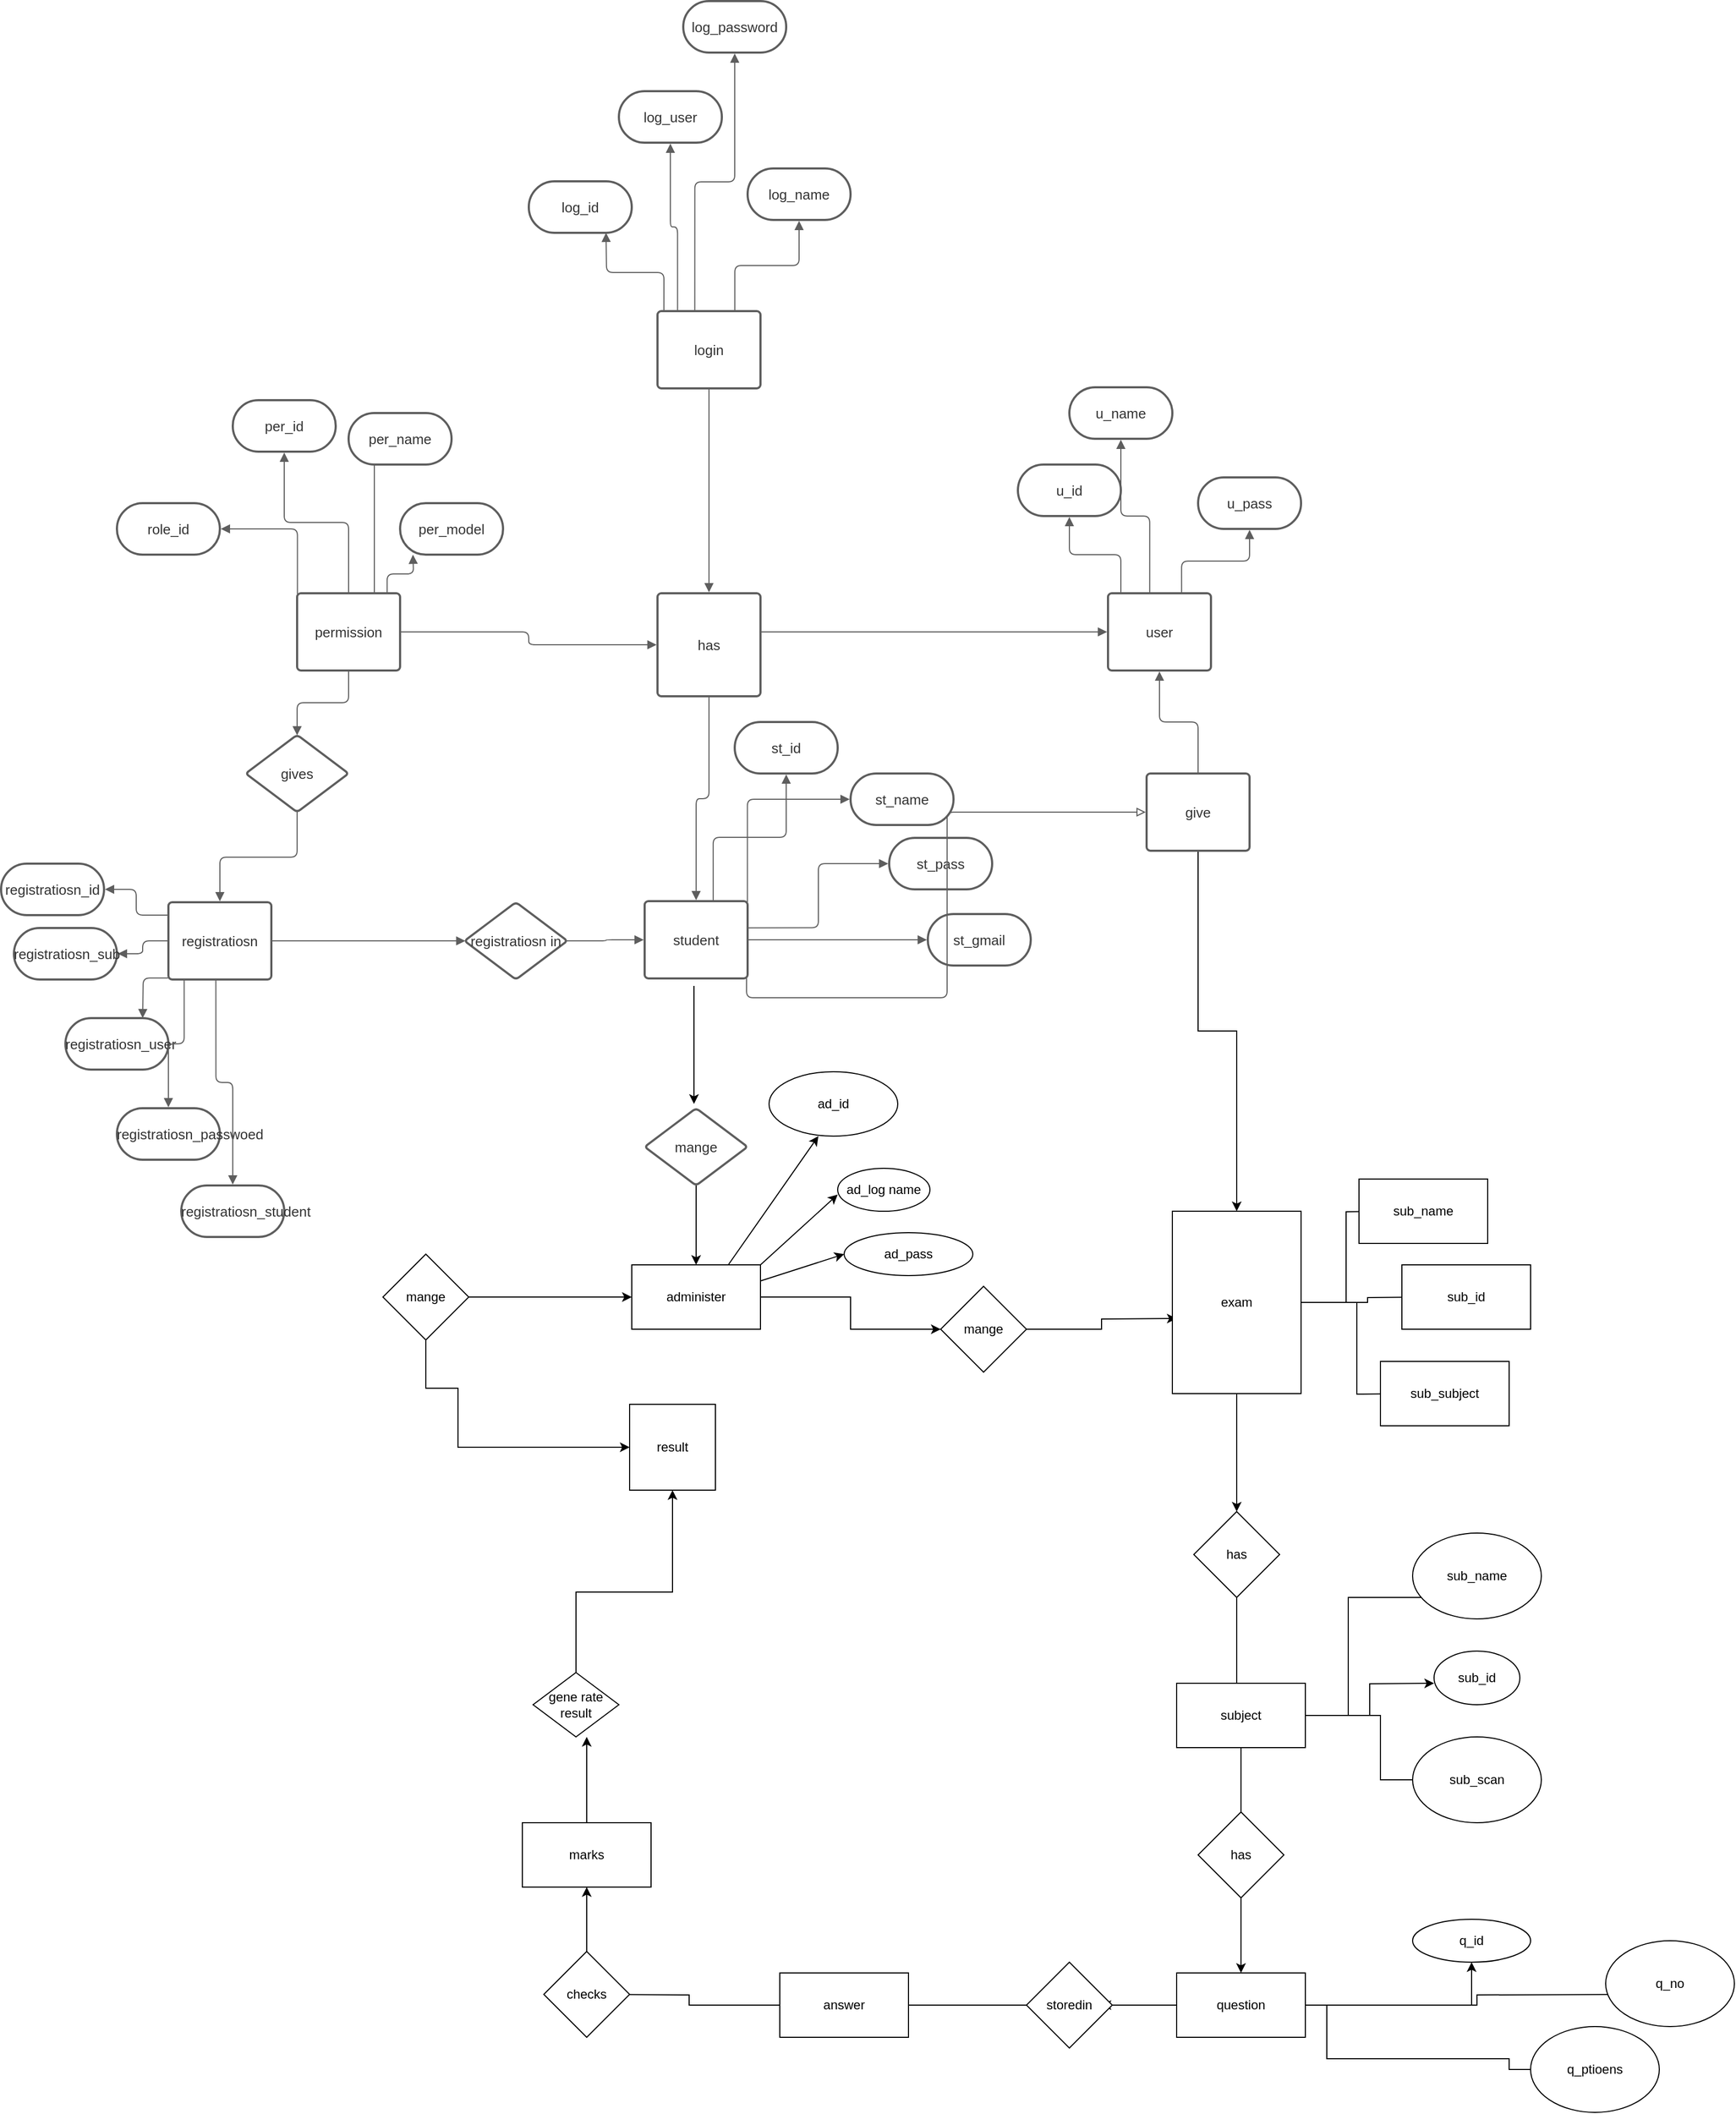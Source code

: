 <mxfile version="13.10.6" type="github">
  <diagram id="J2d_FtWqm7WS0Ls9UWb-" name="Page-1">
    <mxGraphModel dx="2211" dy="773" grid="1" gridSize="10" guides="1" tooltips="1" connect="1" arrows="1" fold="1" page="1" pageScale="1" pageWidth="827" pageHeight="1169" math="0" shadow="0">
      <root>
        <mxCell id="0" />
        <mxCell id="1" parent="0" />
        <UserObject label="login" lucidchartObjectId="fbQT-d2.EWYb" id="KFkNTgGvSqk1yzewDqll-1">
          <mxCell style="html=1;overflow=block;whiteSpace=wrap;;whiteSpace=wrap;fontSize=13;fontColor=#333333;spacing=7;strokeColor=#5e5e5e;strokeOpacity=100;rounded=1;absoluteArcSize=1;arcSize=7;strokeWidth=2;" vertex="1" parent="1">
            <mxGeometry x="456" y="361" width="96" height="72" as="geometry" />
          </mxCell>
        </UserObject>
        <UserObject label="" lucidchartObjectId="whQTREHTOJAO" id="KFkNTgGvSqk1yzewDqll-2">
          <mxCell style="html=1;jettySize=18;whiteSpace=wrap;fontSize=11;strokeColor=#5E5E5E;rounded=1;arcSize=12;edgeStyle=orthogonalEdgeStyle;startArrow=none;;endArrow=block;endFill=1;;exitX=0.062;exitY=-0.012;exitPerimeter=0;" edge="1" parent="1" source="KFkNTgGvSqk1yzewDqll-1">
            <mxGeometry width="100" height="100" relative="1" as="geometry">
              <Array as="points" />
              <mxPoint x="408" y="288" as="targetPoint" />
            </mxGeometry>
          </mxCell>
        </UserObject>
        <UserObject label="log_id" lucidchartObjectId="JhQTmrIpe3hy" id="KFkNTgGvSqk1yzewDqll-3">
          <mxCell style="html=1;overflow=block;whiteSpace=wrap;rounded=1;arcSize=50;whiteSpace=wrap;fontSize=13;fontColor=#333333;spacing=3;strokeColor=#5e5e5e;strokeOpacity=100;strokeWidth=2;" vertex="1" parent="1">
            <mxGeometry x="336" y="240" width="96" height="48" as="geometry" />
          </mxCell>
        </UserObject>
        <UserObject label="" lucidchartObjectId="WhQTjps7sSPE" id="KFkNTgGvSqk1yzewDqll-4">
          <mxCell style="html=1;jettySize=18;whiteSpace=wrap;fontSize=11;strokeColor=#5E5E5E;rounded=1;arcSize=12;edgeStyle=orthogonalEdgeStyle;startArrow=none;;endArrow=block;endFill=1;;exitX=0.195;exitY=-0.012;exitPerimeter=0;entryX=0.5;entryY=1.019;entryPerimeter=0;" edge="1" parent="1" source="KFkNTgGvSqk1yzewDqll-1" target="KFkNTgGvSqk1yzewDqll-5">
            <mxGeometry width="100" height="100" relative="1" as="geometry">
              <Array as="points" />
            </mxGeometry>
          </mxCell>
        </UserObject>
        <UserObject label="log_user" lucidchartObjectId="riQTSWWi_3F7" id="KFkNTgGvSqk1yzewDqll-5">
          <mxCell style="html=1;overflow=block;whiteSpace=wrap;rounded=1;arcSize=50;whiteSpace=wrap;fontSize=13;fontColor=#333333;spacing=3;strokeColor=#5e5e5e;strokeOpacity=100;strokeWidth=2;" vertex="1" parent="1">
            <mxGeometry x="420" y="156" width="96" height="48" as="geometry" />
          </mxCell>
        </UserObject>
        <UserObject label="" lucidchartObjectId="MiQTOEj3ErW~" id="KFkNTgGvSqk1yzewDqll-6">
          <mxCell style="html=1;jettySize=18;whiteSpace=wrap;fontSize=11;strokeColor=#5E5E5E;rounded=1;arcSize=12;edgeStyle=orthogonalEdgeStyle;startArrow=none;;endArrow=block;endFill=1;;exitX=0.362;exitY=-0.012;exitPerimeter=0;entryX=0.5;entryY=1.019;entryPerimeter=0;" edge="1" parent="1" source="KFkNTgGvSqk1yzewDqll-1" target="KFkNTgGvSqk1yzewDqll-7">
            <mxGeometry width="100" height="100" relative="1" as="geometry">
              <Array as="points" />
            </mxGeometry>
          </mxCell>
        </UserObject>
        <UserObject label="log_password" lucidchartObjectId="3iQTAvU6.4RQ" id="KFkNTgGvSqk1yzewDqll-7">
          <mxCell style="html=1;overflow=block;whiteSpace=wrap;rounded=1;arcSize=50;whiteSpace=wrap;fontSize=13;fontColor=#333333;spacing=3;strokeColor=#5e5e5e;strokeOpacity=100;strokeWidth=2;" vertex="1" parent="1">
            <mxGeometry x="480" y="72" width="96" height="48" as="geometry" />
          </mxCell>
        </UserObject>
        <UserObject label="" lucidchartObjectId="QjQT9RnwUpkP" id="KFkNTgGvSqk1yzewDqll-8">
          <mxCell style="html=1;jettySize=18;whiteSpace=wrap;fontSize=11;strokeColor=#5E5E5E;rounded=1;arcSize=12;edgeStyle=orthogonalEdgeStyle;startArrow=none;;endArrow=block;endFill=1;;exitX=0.751;exitY=-0.012;exitPerimeter=0;entryX=0.5;entryY=1.019;entryPerimeter=0;" edge="1" parent="1" source="KFkNTgGvSqk1yzewDqll-1" target="KFkNTgGvSqk1yzewDqll-9">
            <mxGeometry width="100" height="100" relative="1" as="geometry">
              <Array as="points" />
            </mxGeometry>
          </mxCell>
        </UserObject>
        <UserObject label="log_name" lucidchartObjectId="hkQTp5f3-zRx" id="KFkNTgGvSqk1yzewDqll-9">
          <mxCell style="html=1;overflow=block;whiteSpace=wrap;rounded=1;arcSize=50;whiteSpace=wrap;fontSize=13;fontColor=#333333;spacing=3;strokeColor=#5e5e5e;strokeOpacity=100;strokeWidth=2;" vertex="1" parent="1">
            <mxGeometry x="540" y="228" width="96" height="48" as="geometry" />
          </mxCell>
        </UserObject>
        <UserObject label="" lucidchartObjectId="NkQTClHjl3v9" id="KFkNTgGvSqk1yzewDqll-10">
          <mxCell style="html=1;jettySize=18;whiteSpace=wrap;fontSize=11;strokeColor=#5E5E5E;rounded=1;arcSize=12;edgeStyle=orthogonalEdgeStyle;startArrow=none;;endArrow=block;endFill=1;;exitX=0.5;exitY=1.013;exitPerimeter=0;entryX=0.5;entryY=-0.009;entryPerimeter=0;" edge="1" parent="1" source="KFkNTgGvSqk1yzewDqll-1" target="KFkNTgGvSqk1yzewDqll-11">
            <mxGeometry width="100" height="100" relative="1" as="geometry">
              <Array as="points" />
            </mxGeometry>
          </mxCell>
        </UserObject>
        <UserObject label="has" lucidchartObjectId="4kQTOvvBNK3Z" id="KFkNTgGvSqk1yzewDqll-11">
          <mxCell style="points=[[0.5,1.009,0]];html=1;overflow=block;whiteSpace=wrap;;whiteSpace=wrap;fontSize=13;fontColor=#333333;spacing=3;strokeColor=#5e5e5e;strokeOpacity=100;rounded=1;absoluteArcSize=1;arcSize=7;strokeWidth=2;" vertex="1" parent="1">
            <mxGeometry x="456" y="624" width="96" height="96" as="geometry" />
          </mxCell>
        </UserObject>
        <UserObject label="" lucidchartObjectId="elQTLXWKqcaM" id="KFkNTgGvSqk1yzewDqll-12">
          <mxCell style="html=1;jettySize=18;whiteSpace=wrap;fontSize=11;strokeColor=#5E5E5E;rounded=1;arcSize=12;edgeStyle=orthogonalEdgeStyle;startArrow=none;;endArrow=block;endFill=1;;exitX=1.009;exitY=0.5;exitPerimeter=0;entryX=-0.009;entryY=0.5;entryPerimeter=0;" edge="1" parent="1" source="KFkNTgGvSqk1yzewDqll-13" target="KFkNTgGvSqk1yzewDqll-11">
            <mxGeometry width="100" height="100" relative="1" as="geometry">
              <Array as="points" />
            </mxGeometry>
          </mxCell>
        </UserObject>
        <UserObject label="permission" lucidchartObjectId="ElQT0MNzrewa" id="KFkNTgGvSqk1yzewDqll-13">
          <mxCell style="html=1;overflow=block;whiteSpace=wrap;;whiteSpace=wrap;fontSize=13;fontColor=#333333;spacing=7;strokeColor=#5e5e5e;strokeOpacity=100;rounded=1;absoluteArcSize=1;arcSize=7;strokeWidth=2;" vertex="1" parent="1">
            <mxGeometry x="120" y="624" width="96" height="72" as="geometry" />
          </mxCell>
        </UserObject>
        <UserObject label="" lucidchartObjectId="ZlQT4Uq~magS" id="KFkNTgGvSqk1yzewDqll-14">
          <mxCell style="html=1;jettySize=18;whiteSpace=wrap;fontSize=11;strokeColor=#5E5E5E;rounded=1;arcSize=12;edgeStyle=orthogonalEdgeStyle;startArrow=none;;endArrow=block;endFill=1;;exitX=0.874;exitY=-0.012;exitPerimeter=0;" edge="1" parent="1" source="KFkNTgGvSqk1yzewDqll-13">
            <mxGeometry width="100" height="100" relative="1" as="geometry">
              <Array as="points" />
              <mxPoint x="228" y="588" as="targetPoint" />
            </mxGeometry>
          </mxCell>
        </UserObject>
        <UserObject label="per_model" lucidchartObjectId=".oQTn.xeEju9" id="KFkNTgGvSqk1yzewDqll-15">
          <mxCell style="html=1;overflow=block;whiteSpace=wrap;rounded=1;arcSize=50;whiteSpace=wrap;fontSize=13;fontColor=#333333;spacing=3;strokeColor=#5e5e5e;strokeOpacity=100;strokeWidth=2;" vertex="1" parent="1">
            <mxGeometry x="216" y="540" width="96" height="48" as="geometry" />
          </mxCell>
        </UserObject>
        <UserObject label="" lucidchartObjectId="wpQTkw.XztXE" id="KFkNTgGvSqk1yzewDqll-16">
          <mxCell style="html=1;jettySize=18;whiteSpace=wrap;fontSize=11;strokeColor=#5E5E5E;rounded=1;arcSize=12;edgeStyle=orthogonalEdgeStyle;startArrow=none;;endArrow=block;endFill=1;;exitX=0.75;exitY=-0.012;exitPerimeter=0;" edge="1" parent="1" source="KFkNTgGvSqk1yzewDqll-13">
            <mxGeometry width="100" height="100" relative="1" as="geometry">
              <Array as="points" />
              <mxPoint x="192" y="492" as="targetPoint" />
            </mxGeometry>
          </mxCell>
        </UserObject>
        <UserObject label="per_name" lucidchartObjectId="MpQTUU0qr0ar" id="KFkNTgGvSqk1yzewDqll-17">
          <mxCell style="html=1;overflow=block;whiteSpace=wrap;rounded=1;arcSize=50;whiteSpace=wrap;fontSize=13;fontColor=#333333;spacing=3;strokeColor=#5e5e5e;strokeOpacity=100;strokeWidth=2;" vertex="1" parent="1">
            <mxGeometry x="168" y="456" width="96" height="48" as="geometry" />
          </mxCell>
        </UserObject>
        <UserObject label="" lucidchartObjectId="6pQTEtgnR_vM" id="KFkNTgGvSqk1yzewDqll-18">
          <mxCell style="html=1;jettySize=18;whiteSpace=wrap;fontSize=11;strokeColor=#5E5E5E;rounded=1;arcSize=12;edgeStyle=orthogonalEdgeStyle;startArrow=none;;endArrow=block;endFill=1;;exitX=0.5;exitY=-0.012;exitPerimeter=0;entryX=0.5;entryY=1.019;entryPerimeter=0;" edge="1" parent="1" source="KFkNTgGvSqk1yzewDqll-13" target="KFkNTgGvSqk1yzewDqll-19">
            <mxGeometry width="100" height="100" relative="1" as="geometry">
              <Array as="points" />
            </mxGeometry>
          </mxCell>
        </UserObject>
        <UserObject label="per_id" lucidchartObjectId="jqQT7rKKxiv0" id="KFkNTgGvSqk1yzewDqll-19">
          <mxCell style="html=1;overflow=block;whiteSpace=wrap;rounded=1;arcSize=50;whiteSpace=wrap;fontSize=13;fontColor=#333333;spacing=3;strokeColor=#5e5e5e;strokeOpacity=100;strokeWidth=2;" vertex="1" parent="1">
            <mxGeometry x="60" y="444" width="96" height="48" as="geometry" />
          </mxCell>
        </UserObject>
        <UserObject label="" lucidchartObjectId="KqQTQWmErRtL" id="KFkNTgGvSqk1yzewDqll-20">
          <mxCell style="html=1;jettySize=18;whiteSpace=wrap;fontSize=11;strokeColor=#5E5E5E;rounded=1;arcSize=12;edgeStyle=orthogonalEdgeStyle;startArrow=none;;endArrow=block;endFill=1;;exitX=0.003;exitY=0.01;exitPerimeter=0;entryX=1.009;entryY=0.5;entryPerimeter=0;" edge="1" parent="1" source="KFkNTgGvSqk1yzewDqll-13" target="KFkNTgGvSqk1yzewDqll-21">
            <mxGeometry width="100" height="100" relative="1" as="geometry">
              <Array as="points" />
            </mxGeometry>
          </mxCell>
        </UserObject>
        <UserObject label="role_id" lucidchartObjectId="WqQTloFHppXn" id="KFkNTgGvSqk1yzewDqll-21">
          <mxCell style="html=1;overflow=block;whiteSpace=wrap;rounded=1;arcSize=50;whiteSpace=wrap;fontSize=13;fontColor=#333333;spacing=3;strokeColor=#5e5e5e;strokeOpacity=100;strokeWidth=2;" vertex="1" parent="1">
            <mxGeometry x="-48" y="540" width="96" height="48" as="geometry" />
          </mxCell>
        </UserObject>
        <UserObject label="" lucidchartObjectId="DrQTOFylyjT3" id="KFkNTgGvSqk1yzewDqll-22">
          <mxCell style="html=1;jettySize=18;whiteSpace=wrap;fontSize=11;strokeColor=#5E5E5E;rounded=1;arcSize=12;edgeStyle=orthogonalEdgeStyle;startArrow=none;;endArrow=block;endFill=1;;exitX=0.5;exitY=1.013;exitPerimeter=0;entryX=0.5;entryY=0.006;entryPerimeter=0;" edge="1" parent="1" source="KFkNTgGvSqk1yzewDqll-13" target="KFkNTgGvSqk1yzewDqll-23">
            <mxGeometry width="100" height="100" relative="1" as="geometry">
              <Array as="points" />
            </mxGeometry>
          </mxCell>
        </UserObject>
        <UserObject label="gives" lucidchartObjectId="YrQTZOwj7Wmj" id="KFkNTgGvSqk1yzewDqll-23">
          <mxCell style="html=1;overflow=block;whiteSpace=wrap;rhombus;whiteSpace=wrap;fontSize=13;fontColor=#333333;spacing=3;strokeColor=#5e5e5e;strokeOpacity=100;rounded=1;absoluteArcSize=1;arcSize=7;strokeWidth=2;" vertex="1" parent="1">
            <mxGeometry x="72" y="756" width="96" height="72" as="geometry" />
          </mxCell>
        </UserObject>
        <UserObject label="" lucidchartObjectId="esQTmJPamqg7" id="KFkNTgGvSqk1yzewDqll-24">
          <mxCell style="html=1;jettySize=18;whiteSpace=wrap;fontSize=11;strokeColor=#5E5E5E;rounded=1;arcSize=12;edgeStyle=orthogonalEdgeStyle;startArrow=none;;endArrow=block;endFill=1;;exitX=0.5;exitY=0.994;exitPerimeter=0;entryX=0.5;entryY=-0.012;entryPerimeter=0;" edge="1" parent="1" source="KFkNTgGvSqk1yzewDqll-23" target="KFkNTgGvSqk1yzewDqll-25">
            <mxGeometry width="100" height="100" relative="1" as="geometry">
              <Array as="points" />
            </mxGeometry>
          </mxCell>
        </UserObject>
        <UserObject label="registratiosn" lucidchartObjectId="osQTvAW53~ol" id="KFkNTgGvSqk1yzewDqll-25">
          <mxCell style="html=1;overflow=block;whiteSpace=wrap;;whiteSpace=wrap;fontSize=13;fontColor=#333333;spacing=7;strokeColor=#5e5e5e;strokeOpacity=100;rounded=1;absoluteArcSize=1;arcSize=7;strokeWidth=2;" vertex="1" parent="1">
            <mxGeometry y="912" width="96" height="72" as="geometry" />
          </mxCell>
        </UserObject>
        <UserObject label="" lucidchartObjectId="NsQTAiu84TYZ" id="KFkNTgGvSqk1yzewDqll-26">
          <mxCell style="html=1;jettySize=18;whiteSpace=wrap;fontSize=11;strokeColor=#5E5E5E;rounded=1;arcSize=12;edgeStyle=orthogonalEdgeStyle;startArrow=none;;endArrow=block;endFill=1;;exitX=1.009;exitY=0.5;exitPerimeter=0;entryX=0.009;entryY=0.5;entryPerimeter=0;" edge="1" parent="1" source="KFkNTgGvSqk1yzewDqll-25" target="KFkNTgGvSqk1yzewDqll-27">
            <mxGeometry width="100" height="100" relative="1" as="geometry">
              <Array as="points" />
            </mxGeometry>
          </mxCell>
        </UserObject>
        <UserObject label="registratiosn  in" lucidchartObjectId="XsQTa_skkBgr" id="KFkNTgGvSqk1yzewDqll-27">
          <mxCell style="html=1;overflow=block;whiteSpace=wrap;rhombus;whiteSpace=wrap;fontSize=13;fontColor=#333333;spacing=3;strokeColor=#5e5e5e;strokeOpacity=100;rounded=1;absoluteArcSize=1;arcSize=7;strokeWidth=2;" vertex="1" parent="1">
            <mxGeometry x="276" y="912" width="96" height="72" as="geometry" />
          </mxCell>
        </UserObject>
        <UserObject label="" lucidchartObjectId="htQT8ji.IDpO" id="KFkNTgGvSqk1yzewDqll-28">
          <mxCell style="html=1;jettySize=18;whiteSpace=wrap;fontSize=11;strokeColor=#5E5E5E;rounded=1;arcSize=12;edgeStyle=orthogonalEdgeStyle;startArrow=none;;endArrow=block;endFill=1;;exitX=-0.009;exitY=0.167;exitPerimeter=0;entryX=1.009;entryY=0.5;entryPerimeter=0;" edge="1" parent="1" source="KFkNTgGvSqk1yzewDqll-25" target="KFkNTgGvSqk1yzewDqll-29">
            <mxGeometry width="100" height="100" relative="1" as="geometry">
              <Array as="points" />
            </mxGeometry>
          </mxCell>
        </UserObject>
        <UserObject label="registratiosn_id" lucidchartObjectId="ztQT9YKVYgCQ" id="KFkNTgGvSqk1yzewDqll-29">
          <mxCell style="html=1;overflow=block;whiteSpace=wrap;rounded=1;arcSize=50;whiteSpace=wrap;fontSize=13;fontColor=#333333;spacing=3;strokeColor=#5e5e5e;strokeOpacity=100;strokeWidth=2;" vertex="1" parent="1">
            <mxGeometry x="-156" y="876" width="96" height="48" as="geometry" />
          </mxCell>
        </UserObject>
        <UserObject label="" lucidchartObjectId="iuQTR~cf7c7D" id="KFkNTgGvSqk1yzewDqll-30">
          <mxCell style="html=1;jettySize=18;whiteSpace=wrap;fontSize=11;strokeColor=#5E5E5E;rounded=1;arcSize=12;edgeStyle=orthogonalEdgeStyle;startArrow=none;;endArrow=block;endFill=1;;exitX=-0.009;exitY=0.5;exitPerimeter=0;entryX=1.009;entryY=0.5;entryPerimeter=0;" edge="1" parent="1" source="KFkNTgGvSqk1yzewDqll-25" target="KFkNTgGvSqk1yzewDqll-31">
            <mxGeometry width="100" height="100" relative="1" as="geometry">
              <Array as="points" />
            </mxGeometry>
          </mxCell>
        </UserObject>
        <UserObject label="registratiosn_sub" lucidchartObjectId="suQTPRqYO4SC" id="KFkNTgGvSqk1yzewDqll-31">
          <mxCell style="html=1;overflow=block;whiteSpace=wrap;rounded=1;arcSize=50;whiteSpace=wrap;fontSize=13;fontColor=#333333;spacing=3;strokeColor=#5e5e5e;strokeOpacity=100;strokeWidth=2;" vertex="1" parent="1">
            <mxGeometry x="-144" y="936" width="96" height="48" as="geometry" />
          </mxCell>
        </UserObject>
        <UserObject label="" lucidchartObjectId="MuQTKN2gORgn" id="KFkNTgGvSqk1yzewDqll-32">
          <mxCell style="html=1;jettySize=18;whiteSpace=wrap;fontSize=11;strokeColor=#5E5E5E;rounded=1;arcSize=12;edgeStyle=orthogonalEdgeStyle;startArrow=none;;endArrow=block;endFill=1;;exitX=-0.003;exitY=0.981;exitPerimeter=0;" edge="1" parent="1" source="KFkNTgGvSqk1yzewDqll-25">
            <mxGeometry width="100" height="100" relative="1" as="geometry">
              <Array as="points" />
              <mxPoint x="-24" y="1020" as="targetPoint" />
            </mxGeometry>
          </mxCell>
        </UserObject>
        <UserObject label="registratiosn_user" lucidchartObjectId="XuQTb.25-TO5" id="KFkNTgGvSqk1yzewDqll-33">
          <mxCell style="html=1;overflow=block;whiteSpace=wrap;rounded=1;arcSize=50;whiteSpace=wrap;fontSize=13;fontColor=#333333;spacing=3;strokeColor=#5e5e5e;strokeOpacity=100;strokeWidth=2;" vertex="1" parent="1">
            <mxGeometry x="-96" y="1020" width="96" height="48" as="geometry" />
          </mxCell>
        </UserObject>
        <UserObject label="" lucidchartObjectId="bvQTOtxtwn~U" id="KFkNTgGvSqk1yzewDqll-34">
          <mxCell style="html=1;jettySize=18;whiteSpace=wrap;fontSize=11;strokeColor=#5E5E5E;rounded=1;arcSize=12;edgeStyle=orthogonalEdgeStyle;startArrow=none;;endArrow=block;endFill=1;;exitX=0.153;exitY=1.013;exitPerimeter=0;entryX=0.5;entryY=-0.019;entryPerimeter=0;" edge="1" parent="1" source="KFkNTgGvSqk1yzewDqll-25" target="KFkNTgGvSqk1yzewDqll-35">
            <mxGeometry width="100" height="100" relative="1" as="geometry">
              <Array as="points" />
            </mxGeometry>
          </mxCell>
        </UserObject>
        <UserObject label="registratiosn_passwoed" lucidchartObjectId="wvQTtQJ_OQ~p" id="KFkNTgGvSqk1yzewDqll-35">
          <mxCell style="html=1;overflow=block;whiteSpace=wrap;rounded=1;arcSize=50;whiteSpace=wrap;fontSize=13;fontColor=#333333;spacing=3;strokeColor=#5e5e5e;strokeOpacity=100;strokeWidth=2;" vertex="1" parent="1">
            <mxGeometry x="-48" y="1104" width="96" height="48" as="geometry" />
          </mxCell>
        </UserObject>
        <UserObject label="" lucidchartObjectId="3vQTU3bR9-W-" id="KFkNTgGvSqk1yzewDqll-36">
          <mxCell style="html=1;jettySize=18;whiteSpace=wrap;fontSize=11;strokeColor=#5E5E5E;rounded=1;arcSize=12;edgeStyle=orthogonalEdgeStyle;startArrow=none;;endArrow=block;endFill=1;;exitX=0.461;exitY=1.013;exitPerimeter=0;entryX=0.5;entryY=-0.019;entryPerimeter=0;" edge="1" parent="1" source="KFkNTgGvSqk1yzewDqll-25" target="KFkNTgGvSqk1yzewDqll-37">
            <mxGeometry width="100" height="100" relative="1" as="geometry">
              <Array as="points" />
            </mxGeometry>
          </mxCell>
        </UserObject>
        <UserObject label="registratiosn_student" lucidchartObjectId="~vQTHd6W1WJ1" id="KFkNTgGvSqk1yzewDqll-37">
          <mxCell style="html=1;overflow=block;whiteSpace=wrap;rounded=1;arcSize=50;whiteSpace=wrap;fontSize=13;fontColor=#333333;spacing=3;strokeColor=#5e5e5e;strokeOpacity=100;strokeWidth=2;" vertex="1" parent="1">
            <mxGeometry x="12" y="1176" width="96" height="48" as="geometry" />
          </mxCell>
        </UserObject>
        <UserObject label="" lucidchartObjectId="UwQTW-.7u7em" id="KFkNTgGvSqk1yzewDqll-38">
          <mxCell style="html=1;jettySize=18;whiteSpace=wrap;fontSize=11;strokeColor=#5E5E5E;rounded=1;arcSize=12;edgeStyle=orthogonalEdgeStyle;startArrow=none;;endArrow=block;endFill=1;;exitX=0.991;exitY=0.5;exitPerimeter=0;entryX=-0.009;entryY=0.5;entryPerimeter=0;" edge="1" parent="1" source="KFkNTgGvSqk1yzewDqll-27" target="KFkNTgGvSqk1yzewDqll-39">
            <mxGeometry width="100" height="100" relative="1" as="geometry">
              <Array as="points" />
            </mxGeometry>
          </mxCell>
        </UserObject>
        <UserObject label="student" lucidchartObjectId="ixQThAWbnhwm" id="KFkNTgGvSqk1yzewDqll-39">
          <mxCell style="html=1;overflow=block;whiteSpace=wrap;;whiteSpace=wrap;fontSize=13;fontColor=#333333;spacing=7;strokeColor=#5e5e5e;strokeOpacity=100;rounded=1;absoluteArcSize=1;arcSize=7;strokeWidth=2;" vertex="1" parent="1">
            <mxGeometry x="444" y="911" width="96" height="72" as="geometry" />
          </mxCell>
        </UserObject>
        <UserObject label="" lucidchartObjectId="uxQTuS.Y41sS" id="KFkNTgGvSqk1yzewDqll-40">
          <mxCell style="html=1;jettySize=18;whiteSpace=wrap;fontSize=11;strokeColor=#5E5E5E;rounded=1;arcSize=12;edgeStyle=orthogonalEdgeStyle;startArrow=none;;endArrow=block;endFill=1;;exitX=0.5;exitY=1.009;exitPerimeter=0;entryX=0.5;entryY=-0.012;entryPerimeter=0;" edge="1" parent="1" source="KFkNTgGvSqk1yzewDqll-11" target="KFkNTgGvSqk1yzewDqll-39">
            <mxGeometry width="100" height="100" relative="1" as="geometry">
              <Array as="points" />
            </mxGeometry>
          </mxCell>
        </UserObject>
        <UserObject label="" lucidchartObjectId="RxQTk66bcNMK" id="KFkNTgGvSqk1yzewDqll-41">
          <mxCell style="html=1;jettySize=18;whiteSpace=wrap;fontSize=11;strokeColor=#5E5E5E;rounded=1;arcSize=12;edgeStyle=orthogonalEdgeStyle;startArrow=none;;endArrow=block;endFill=1;;exitX=0.666;exitY=-0.012;exitPerimeter=0;entryX=0.5;entryY=1.019;entryPerimeter=0;" edge="1" parent="1" source="KFkNTgGvSqk1yzewDqll-39" target="KFkNTgGvSqk1yzewDqll-42">
            <mxGeometry width="100" height="100" relative="1" as="geometry">
              <Array as="points" />
            </mxGeometry>
          </mxCell>
        </UserObject>
        <UserObject label="st_id" lucidchartObjectId="8xQTcyF5DUVg" id="KFkNTgGvSqk1yzewDqll-42">
          <mxCell style="html=1;overflow=block;whiteSpace=wrap;rounded=1;arcSize=50;whiteSpace=wrap;fontSize=13;fontColor=#333333;spacing=3;strokeColor=#5e5e5e;strokeOpacity=100;strokeWidth=2;" vertex="1" parent="1">
            <mxGeometry x="528" y="744" width="96" height="48" as="geometry" />
          </mxCell>
        </UserObject>
        <UserObject label="" lucidchartObjectId="ByQTpff9KvNe" id="KFkNTgGvSqk1yzewDqll-43">
          <mxCell style="html=1;jettySize=18;whiteSpace=wrap;fontSize=11;strokeColor=#5E5E5E;rounded=1;arcSize=12;edgeStyle=orthogonalEdgeStyle;startArrow=none;;endArrow=block;endFill=1;;exitX=0.998;exitY=0.012;exitPerimeter=0;entryX=-0.009;entryY=0.5;entryPerimeter=0;" edge="1" parent="1" source="KFkNTgGvSqk1yzewDqll-39" target="KFkNTgGvSqk1yzewDqll-44">
            <mxGeometry width="100" height="100" relative="1" as="geometry">
              <Array as="points" />
            </mxGeometry>
          </mxCell>
        </UserObject>
        <UserObject label="st_name" lucidchartObjectId="KyQTW9-VmgZX" id="KFkNTgGvSqk1yzewDqll-44">
          <mxCell style="html=1;overflow=block;whiteSpace=wrap;rounded=1;arcSize=50;whiteSpace=wrap;fontSize=13;fontColor=#333333;spacing=3;strokeColor=#5e5e5e;strokeOpacity=100;strokeWidth=2;" vertex="1" parent="1">
            <mxGeometry x="636" y="792" width="96" height="48" as="geometry" />
          </mxCell>
        </UserObject>
        <UserObject label="" lucidchartObjectId="1yQTZiqiSDA." id="KFkNTgGvSqk1yzewDqll-45">
          <mxCell style="html=1;jettySize=18;whiteSpace=wrap;fontSize=11;strokeColor=#5E5E5E;rounded=1;arcSize=12;edgeStyle=orthogonalEdgeStyle;startArrow=none;;endArrow=block;endFill=1;;exitX=1.009;exitY=0.345;exitPerimeter=0;entryX=-0.009;entryY=0.5;entryPerimeter=0;" edge="1" parent="1" source="KFkNTgGvSqk1yzewDqll-39" target="KFkNTgGvSqk1yzewDqll-46">
            <mxGeometry width="100" height="100" relative="1" as="geometry">
              <Array as="points" />
            </mxGeometry>
          </mxCell>
        </UserObject>
        <UserObject label="st_pass" lucidchartObjectId="-yQTgNmx-6IW" id="KFkNTgGvSqk1yzewDqll-46">
          <mxCell style="html=1;overflow=block;whiteSpace=wrap;rounded=1;arcSize=50;whiteSpace=wrap;fontSize=13;fontColor=#333333;spacing=3;strokeColor=#5e5e5e;strokeOpacity=100;strokeWidth=2;" vertex="1" parent="1">
            <mxGeometry x="672" y="852" width="96" height="48" as="geometry" />
          </mxCell>
        </UserObject>
        <UserObject label="" lucidchartObjectId="nzQTzZkRypPM" id="KFkNTgGvSqk1yzewDqll-47">
          <mxCell style="html=1;jettySize=18;whiteSpace=wrap;fontSize=11;strokeColor=#5E5E5E;rounded=1;arcSize=12;edgeStyle=orthogonalEdgeStyle;startArrow=none;;endArrow=block;endFill=1;;exitX=1.009;exitY=0.5;exitPerimeter=0;entryX=-0.009;entryY=0.5;entryPerimeter=0;" edge="1" parent="1" source="KFkNTgGvSqk1yzewDqll-39" target="KFkNTgGvSqk1yzewDqll-48">
            <mxGeometry width="100" height="100" relative="1" as="geometry">
              <Array as="points" />
            </mxGeometry>
          </mxCell>
        </UserObject>
        <UserObject label="st_gmail" lucidchartObjectId="wzQTgkWRxPR6" id="KFkNTgGvSqk1yzewDqll-48">
          <mxCell style="html=1;overflow=block;whiteSpace=wrap;rounded=1;arcSize=50;whiteSpace=wrap;fontSize=13;fontColor=#333333;spacing=3;strokeColor=#5e5e5e;strokeOpacity=100;strokeWidth=2;" vertex="1" parent="1">
            <mxGeometry x="708" y="923" width="96" height="48" as="geometry" />
          </mxCell>
        </UserObject>
        <UserObject label="" lucidchartObjectId="uAQTf6PIBq86" id="KFkNTgGvSqk1yzewDqll-49">
          <mxCell style="html=1;jettySize=18;whiteSpace=wrap;fontSize=11;strokeColor=#5E5E5E;rounded=1;arcSize=12;edgeStyle=orthogonalEdgeStyle;startArrow=none;;endArrow=block;endFill=0;;exitX=0.99;exitY=1;exitPerimeter=0;entryX=-0.009;entryY=0.5;entryPerimeter=0;" edge="1" parent="1" source="KFkNTgGvSqk1yzewDqll-39" target="KFkNTgGvSqk1yzewDqll-51">
            <mxGeometry width="100" height="100" relative="1" as="geometry">
              <Array as="points" />
            </mxGeometry>
          </mxCell>
        </UserObject>
        <mxCell id="KFkNTgGvSqk1yzewDqll-82" style="edgeStyle=orthogonalEdgeStyle;rounded=0;orthogonalLoop=1;jettySize=auto;html=1;" edge="1" parent="1" source="KFkNTgGvSqk1yzewDqll-51" target="KFkNTgGvSqk1yzewDqll-81">
          <mxGeometry relative="1" as="geometry" />
        </mxCell>
        <UserObject label="give" lucidchartObjectId="0AQTvwH0xMl7" id="KFkNTgGvSqk1yzewDqll-51">
          <mxCell style="html=1;overflow=block;whiteSpace=wrap;;whiteSpace=wrap;fontSize=13;fontColor=#333333;spacing=7;strokeColor=#5e5e5e;strokeOpacity=100;rounded=1;absoluteArcSize=1;arcSize=7;strokeWidth=2;" vertex="1" parent="1">
            <mxGeometry x="912" y="792" width="96" height="72" as="geometry" />
          </mxCell>
        </UserObject>
        <UserObject label="user" lucidchartObjectId="HBQT3cw~XiMk" id="KFkNTgGvSqk1yzewDqll-52">
          <mxCell style="html=1;overflow=block;whiteSpace=wrap;;whiteSpace=wrap;fontSize=13;fontColor=#333333;spacing=7;strokeColor=#5e5e5e;strokeOpacity=100;rounded=1;absoluteArcSize=1;arcSize=7;strokeWidth=2;" vertex="1" parent="1">
            <mxGeometry x="876" y="624" width="96" height="72" as="geometry" />
          </mxCell>
        </UserObject>
        <UserObject label="" lucidchartObjectId="YBQT23nNGYhF" id="KFkNTgGvSqk1yzewDqll-53">
          <mxCell style="html=1;jettySize=18;whiteSpace=wrap;fontSize=11;strokeColor=#5E5E5E;rounded=1;arcSize=12;edgeStyle=orthogonalEdgeStyle;startArrow=none;;endArrow=block;endFill=1;;exitX=1.009;exitY=0.375;exitPerimeter=0;entryX=-0.009;entryY=0.5;entryPerimeter=0;" edge="1" parent="1" source="KFkNTgGvSqk1yzewDqll-11" target="KFkNTgGvSqk1yzewDqll-52">
            <mxGeometry width="100" height="100" relative="1" as="geometry">
              <Array as="points" />
            </mxGeometry>
          </mxCell>
        </UserObject>
        <UserObject label="" lucidchartObjectId="9BQThtj7OCGt" id="KFkNTgGvSqk1yzewDqll-54">
          <mxCell style="html=1;jettySize=18;whiteSpace=wrap;fontSize=11;strokeColor=#5E5E5E;rounded=1;arcSize=12;edgeStyle=orthogonalEdgeStyle;startArrow=none;;endArrow=block;endFill=1;;exitX=0.5;exitY=-0.013;exitPerimeter=0;entryX=0.5;entryY=1.013;entryPerimeter=0;" edge="1" parent="1" source="KFkNTgGvSqk1yzewDqll-51" target="KFkNTgGvSqk1yzewDqll-52">
            <mxGeometry width="100" height="100" relative="1" as="geometry">
              <Array as="points" />
            </mxGeometry>
          </mxCell>
        </UserObject>
        <UserObject label="" lucidchartObjectId="LCQT7Y6buXgX" id="KFkNTgGvSqk1yzewDqll-55">
          <mxCell style="html=1;jettySize=18;whiteSpace=wrap;fontSize=11;strokeColor=#5E5E5E;rounded=1;arcSize=12;edgeStyle=orthogonalEdgeStyle;startArrow=none;;endArrow=block;endFill=1;;exitX=0.125;exitY=-0.012;exitPerimeter=0;entryX=0.5;entryY=1.019;entryPerimeter=0;" edge="1" parent="1" source="KFkNTgGvSqk1yzewDqll-52" target="KFkNTgGvSqk1yzewDqll-56">
            <mxGeometry width="100" height="100" relative="1" as="geometry">
              <Array as="points" />
            </mxGeometry>
          </mxCell>
        </UserObject>
        <UserObject label="u_id" lucidchartObjectId="VCQTKB-y8Vcv" id="KFkNTgGvSqk1yzewDqll-56">
          <mxCell style="html=1;overflow=block;whiteSpace=wrap;rounded=1;arcSize=50;whiteSpace=wrap;fontSize=13;fontColor=#333333;spacing=3;strokeColor=#5e5e5e;strokeOpacity=100;strokeWidth=2;" vertex="1" parent="1">
            <mxGeometry x="792" y="504" width="96" height="48" as="geometry" />
          </mxCell>
        </UserObject>
        <UserObject label="" lucidchartObjectId="~CQTviKzsXlE" id="KFkNTgGvSqk1yzewDqll-57">
          <mxCell style="html=1;jettySize=18;whiteSpace=wrap;fontSize=11;strokeColor=#5E5E5E;rounded=1;arcSize=12;edgeStyle=orthogonalEdgeStyle;startArrow=none;;endArrow=block;endFill=1;;exitX=0.405;exitY=-0.013;exitPerimeter=0;entryX=0.5;entryY=1.019;entryPerimeter=0;" edge="1" parent="1" source="KFkNTgGvSqk1yzewDqll-52" target="KFkNTgGvSqk1yzewDqll-58">
            <mxGeometry width="100" height="100" relative="1" as="geometry">
              <Array as="points" />
            </mxGeometry>
          </mxCell>
        </UserObject>
        <UserObject label="u_name" lucidchartObjectId="iDQTvsDbvHLN" id="KFkNTgGvSqk1yzewDqll-58">
          <mxCell style="html=1;overflow=block;whiteSpace=wrap;rounded=1;arcSize=50;whiteSpace=wrap;fontSize=13;fontColor=#333333;spacing=3;strokeColor=#5e5e5e;strokeOpacity=100;strokeWidth=2;" vertex="1" parent="1">
            <mxGeometry x="840" y="432" width="96" height="48" as="geometry" />
          </mxCell>
        </UserObject>
        <UserObject label="" lucidchartObjectId="vDQT2UZQxjo2" id="KFkNTgGvSqk1yzewDqll-59">
          <mxCell style="html=1;jettySize=18;whiteSpace=wrap;fontSize=11;strokeColor=#5E5E5E;rounded=1;arcSize=12;edgeStyle=orthogonalEdgeStyle;startArrow=none;;endArrow=block;endFill=1;;exitX=0.715;exitY=-0.012;exitPerimeter=0;entryX=0.5;entryY=1.019;entryPerimeter=0;" edge="1" parent="1" source="KFkNTgGvSqk1yzewDqll-52" target="KFkNTgGvSqk1yzewDqll-60">
            <mxGeometry width="100" height="100" relative="1" as="geometry">
              <Array as="points" />
            </mxGeometry>
          </mxCell>
        </UserObject>
        <UserObject label="u_pass" lucidchartObjectId="FDQT8ibHCV~L" id="KFkNTgGvSqk1yzewDqll-60">
          <mxCell style="html=1;overflow=block;whiteSpace=wrap;rounded=1;arcSize=50;whiteSpace=wrap;fontSize=13;fontColor=#333333;spacing=3;strokeColor=#5e5e5e;strokeOpacity=100;strokeWidth=2;" vertex="1" parent="1">
            <mxGeometry x="960" y="516" width="96" height="48" as="geometry" />
          </mxCell>
        </UserObject>
        <UserObject label="mange" lucidchartObjectId="mHQT0zZJ.c.B" id="KFkNTgGvSqk1yzewDqll-61">
          <mxCell style="html=1;overflow=block;whiteSpace=wrap;rhombus;whiteSpace=wrap;fontSize=13;fontColor=#333333;spacing=3;strokeColor=#5e5e5e;strokeOpacity=100;rounded=1;absoluteArcSize=1;arcSize=7;strokeWidth=2;" vertex="1" parent="1">
            <mxGeometry x="444" y="1104" width="96" height="72" as="geometry" />
          </mxCell>
        </UserObject>
        <mxCell id="KFkNTgGvSqk1yzewDqll-62" value="" style="endArrow=classic;html=1;" edge="1" parent="1">
          <mxGeometry width="50" height="50" relative="1" as="geometry">
            <mxPoint x="490" y="990" as="sourcePoint" />
            <mxPoint x="490" y="1100" as="targetPoint" />
          </mxGeometry>
        </mxCell>
        <mxCell id="KFkNTgGvSqk1yzewDqll-63" value="" style="endArrow=classic;html=1;exitX=0.5;exitY=1;exitDx=0;exitDy=0;" edge="1" parent="1" source="KFkNTgGvSqk1yzewDqll-61" target="KFkNTgGvSqk1yzewDqll-64">
          <mxGeometry width="50" height="50" relative="1" as="geometry">
            <mxPoint x="460" y="1250" as="sourcePoint" />
            <mxPoint x="492" y="1280" as="targetPoint" />
          </mxGeometry>
        </mxCell>
        <mxCell id="KFkNTgGvSqk1yzewDqll-78" style="edgeStyle=orthogonalEdgeStyle;rounded=0;orthogonalLoop=1;jettySize=auto;html=1;" edge="1" parent="1" source="KFkNTgGvSqk1yzewDqll-64" target="KFkNTgGvSqk1yzewDqll-79">
          <mxGeometry relative="1" as="geometry">
            <mxPoint x="760" y="1310" as="targetPoint" />
          </mxGeometry>
        </mxCell>
        <mxCell id="KFkNTgGvSqk1yzewDqll-64" value="administer" style="rounded=0;whiteSpace=wrap;html=1;" vertex="1" parent="1">
          <mxGeometry x="432" y="1250" width="120" height="60" as="geometry" />
        </mxCell>
        <mxCell id="KFkNTgGvSqk1yzewDqll-65" value="" style="endArrow=classic;html=1;exitX=0.75;exitY=0;exitDx=0;exitDy=0;" edge="1" parent="1" source="KFkNTgGvSqk1yzewDqll-64">
          <mxGeometry width="50" height="50" relative="1" as="geometry">
            <mxPoint x="510" y="1240" as="sourcePoint" />
            <mxPoint x="606" y="1130" as="targetPoint" />
          </mxGeometry>
        </mxCell>
        <mxCell id="KFkNTgGvSqk1yzewDqll-67" value="" style="endArrow=classic;html=1;exitX=1;exitY=0;exitDx=0;exitDy=0;entryX=0;entryY=0.5;entryDx=0;entryDy=0;" edge="1" parent="1" source="KFkNTgGvSqk1yzewDqll-64">
          <mxGeometry width="50" height="50" relative="1" as="geometry">
            <mxPoint x="550" y="1280" as="sourcePoint" />
            <mxPoint x="624" y="1184.5" as="targetPoint" />
          </mxGeometry>
        </mxCell>
        <mxCell id="KFkNTgGvSqk1yzewDqll-69" value="" style="endArrow=classic;html=1;exitX=1;exitY=0.25;exitDx=0;exitDy=0;" edge="1" parent="1" source="KFkNTgGvSqk1yzewDqll-64">
          <mxGeometry width="50" height="50" relative="1" as="geometry">
            <mxPoint x="550" y="1300" as="sourcePoint" />
            <mxPoint x="630" y="1240" as="targetPoint" />
          </mxGeometry>
        </mxCell>
        <mxCell id="KFkNTgGvSqk1yzewDqll-72" style="edgeStyle=orthogonalEdgeStyle;rounded=0;orthogonalLoop=1;jettySize=auto;html=1;entryX=0;entryY=0.5;entryDx=0;entryDy=0;" edge="1" parent="1" source="KFkNTgGvSqk1yzewDqll-71" target="KFkNTgGvSqk1yzewDqll-64">
          <mxGeometry relative="1" as="geometry" />
        </mxCell>
        <mxCell id="KFkNTgGvSqk1yzewDqll-74" style="edgeStyle=orthogonalEdgeStyle;rounded=0;orthogonalLoop=1;jettySize=auto;html=1;" edge="1" parent="1" source="KFkNTgGvSqk1yzewDqll-71" target="KFkNTgGvSqk1yzewDqll-75">
          <mxGeometry relative="1" as="geometry">
            <mxPoint x="470" y="1420" as="targetPoint" />
            <Array as="points">
              <mxPoint x="240" y="1365" />
              <mxPoint x="270" y="1365" />
            </Array>
          </mxGeometry>
        </mxCell>
        <mxCell id="KFkNTgGvSqk1yzewDqll-71" value="mange" style="rhombus;whiteSpace=wrap;html=1;" vertex="1" parent="1">
          <mxGeometry x="200" y="1240" width="80" height="80" as="geometry" />
        </mxCell>
        <mxCell id="KFkNTgGvSqk1yzewDqll-75" value="result" style="whiteSpace=wrap;html=1;aspect=fixed;" vertex="1" parent="1">
          <mxGeometry x="430" y="1380" width="80" height="80" as="geometry" />
        </mxCell>
        <mxCell id="KFkNTgGvSqk1yzewDqll-80" style="edgeStyle=orthogonalEdgeStyle;rounded=0;orthogonalLoop=1;jettySize=auto;html=1;" edge="1" parent="1" source="KFkNTgGvSqk1yzewDqll-79">
          <mxGeometry relative="1" as="geometry">
            <mxPoint x="940" y="1300" as="targetPoint" />
          </mxGeometry>
        </mxCell>
        <mxCell id="KFkNTgGvSqk1yzewDqll-79" value="mange" style="rhombus;whiteSpace=wrap;html=1;" vertex="1" parent="1">
          <mxGeometry x="720" y="1270" width="80" height="80" as="geometry" />
        </mxCell>
        <mxCell id="KFkNTgGvSqk1yzewDqll-83" style="edgeStyle=orthogonalEdgeStyle;rounded=0;orthogonalLoop=1;jettySize=auto;html=1;" edge="1" parent="1" source="KFkNTgGvSqk1yzewDqll-81">
          <mxGeometry relative="1" as="geometry">
            <mxPoint x="1140" y="1200" as="targetPoint" />
          </mxGeometry>
        </mxCell>
        <mxCell id="KFkNTgGvSqk1yzewDqll-85" style="edgeStyle=orthogonalEdgeStyle;rounded=0;orthogonalLoop=1;jettySize=auto;html=1;" edge="1" parent="1" source="KFkNTgGvSqk1yzewDqll-81">
          <mxGeometry relative="1" as="geometry">
            <mxPoint x="1180" y="1280" as="targetPoint" />
          </mxGeometry>
        </mxCell>
        <mxCell id="KFkNTgGvSqk1yzewDqll-87" style="edgeStyle=orthogonalEdgeStyle;rounded=0;orthogonalLoop=1;jettySize=auto;html=1;" edge="1" parent="1" source="KFkNTgGvSqk1yzewDqll-81">
          <mxGeometry relative="1" as="geometry">
            <mxPoint x="1160" y="1370" as="targetPoint" />
          </mxGeometry>
        </mxCell>
        <mxCell id="KFkNTgGvSqk1yzewDqll-89" style="edgeStyle=orthogonalEdgeStyle;rounded=0;orthogonalLoop=1;jettySize=auto;html=1;entryX=0.5;entryY=0;entryDx=0;entryDy=0;" edge="1" parent="1" source="KFkNTgGvSqk1yzewDqll-81" target="KFkNTgGvSqk1yzewDqll-90">
          <mxGeometry relative="1" as="geometry">
            <mxPoint x="996" y="1440" as="targetPoint" />
          </mxGeometry>
        </mxCell>
        <mxCell id="KFkNTgGvSqk1yzewDqll-81" value="exam" style="rounded=0;whiteSpace=wrap;html=1;" vertex="1" parent="1">
          <mxGeometry x="936" y="1200" width="120" height="170" as="geometry" />
        </mxCell>
        <mxCell id="KFkNTgGvSqk1yzewDqll-84" value="sub_name" style="whiteSpace=wrap;html=1;" vertex="1" parent="1">
          <mxGeometry x="1110" y="1170" width="120" height="60" as="geometry" />
        </mxCell>
        <mxCell id="KFkNTgGvSqk1yzewDqll-86" value="sub_id" style="whiteSpace=wrap;html=1;" vertex="1" parent="1">
          <mxGeometry x="1150" y="1250" width="120" height="60" as="geometry" />
        </mxCell>
        <mxCell id="KFkNTgGvSqk1yzewDqll-88" value="sub_subject" style="whiteSpace=wrap;html=1;" vertex="1" parent="1">
          <mxGeometry x="1130" y="1340" width="120" height="60" as="geometry" />
        </mxCell>
        <mxCell id="KFkNTgGvSqk1yzewDqll-93" style="edgeStyle=orthogonalEdgeStyle;rounded=0;orthogonalLoop=1;jettySize=auto;html=1;" edge="1" parent="1" source="KFkNTgGvSqk1yzewDqll-90">
          <mxGeometry relative="1" as="geometry">
            <mxPoint x="996" y="1650" as="targetPoint" />
          </mxGeometry>
        </mxCell>
        <mxCell id="KFkNTgGvSqk1yzewDqll-90" value="has" style="rhombus;whiteSpace=wrap;html=1;" vertex="1" parent="1">
          <mxGeometry x="956" y="1480" width="80" height="80" as="geometry" />
        </mxCell>
        <mxCell id="KFkNTgGvSqk1yzewDqll-95" style="edgeStyle=orthogonalEdgeStyle;rounded=0;orthogonalLoop=1;jettySize=auto;html=1;" edge="1" parent="1" source="KFkNTgGvSqk1yzewDqll-94">
          <mxGeometry relative="1" as="geometry">
            <mxPoint x="1000" y="1780" as="targetPoint" />
          </mxGeometry>
        </mxCell>
        <mxCell id="KFkNTgGvSqk1yzewDqll-97" style="edgeStyle=orthogonalEdgeStyle;rounded=0;orthogonalLoop=1;jettySize=auto;html=1;" edge="1" parent="1" source="KFkNTgGvSqk1yzewDqll-94">
          <mxGeometry relative="1" as="geometry">
            <mxPoint x="1210" y="1550" as="targetPoint" />
            <Array as="points">
              <mxPoint x="1100" y="1670" />
              <mxPoint x="1100" y="1560" />
              <mxPoint x="1190" y="1560" />
            </Array>
          </mxGeometry>
        </mxCell>
        <mxCell id="KFkNTgGvSqk1yzewDqll-99" style="edgeStyle=orthogonalEdgeStyle;rounded=0;orthogonalLoop=1;jettySize=auto;html=1;" edge="1" parent="1" source="KFkNTgGvSqk1yzewDqll-94">
          <mxGeometry relative="1" as="geometry">
            <mxPoint x="1180" y="1640" as="targetPoint" />
          </mxGeometry>
        </mxCell>
        <mxCell id="KFkNTgGvSqk1yzewDqll-107" style="edgeStyle=orthogonalEdgeStyle;rounded=0;orthogonalLoop=1;jettySize=auto;html=1;" edge="1" parent="1" source="KFkNTgGvSqk1yzewDqll-94">
          <mxGeometry relative="1" as="geometry">
            <mxPoint x="1210" y="1730" as="targetPoint" />
            <Array as="points">
              <mxPoint x="1130" y="1670" />
              <mxPoint x="1130" y="1730" />
              <mxPoint x="1200" y="1730" />
            </Array>
          </mxGeometry>
        </mxCell>
        <mxCell id="KFkNTgGvSqk1yzewDqll-94" value="subject" style="whiteSpace=wrap;html=1;" vertex="1" parent="1">
          <mxGeometry x="940" y="1640" width="120" height="60" as="geometry" />
        </mxCell>
        <mxCell id="KFkNTgGvSqk1yzewDqll-110" style="edgeStyle=orthogonalEdgeStyle;rounded=0;orthogonalLoop=1;jettySize=auto;html=1;" edge="1" parent="1" source="KFkNTgGvSqk1yzewDqll-96">
          <mxGeometry relative="1" as="geometry">
            <mxPoint x="1000" y="1910" as="targetPoint" />
          </mxGeometry>
        </mxCell>
        <mxCell id="KFkNTgGvSqk1yzewDqll-96" value="has" style="rhombus;whiteSpace=wrap;html=1;" vertex="1" parent="1">
          <mxGeometry x="960" y="1760" width="80" height="80" as="geometry" />
        </mxCell>
        <mxCell id="KFkNTgGvSqk1yzewDqll-102" value="ad_id" style="ellipse;whiteSpace=wrap;html=1;" vertex="1" parent="1">
          <mxGeometry x="560" y="1070" width="120" height="60" as="geometry" />
        </mxCell>
        <mxCell id="KFkNTgGvSqk1yzewDqll-103" value="ad_log name" style="ellipse;whiteSpace=wrap;html=1;" vertex="1" parent="1">
          <mxGeometry x="624" y="1160" width="86" height="40" as="geometry" />
        </mxCell>
        <mxCell id="KFkNTgGvSqk1yzewDqll-104" value="ad_pass" style="ellipse;whiteSpace=wrap;html=1;" vertex="1" parent="1">
          <mxGeometry x="630" y="1220" width="120" height="40" as="geometry" />
        </mxCell>
        <mxCell id="KFkNTgGvSqk1yzewDqll-106" value="sub_id" style="ellipse;whiteSpace=wrap;html=1;" vertex="1" parent="1">
          <mxGeometry x="1180" y="1610" width="80" height="50" as="geometry" />
        </mxCell>
        <mxCell id="KFkNTgGvSqk1yzewDqll-108" value="sub_scan" style="ellipse;whiteSpace=wrap;html=1;" vertex="1" parent="1">
          <mxGeometry x="1160" y="1690" width="120" height="80" as="geometry" />
        </mxCell>
        <mxCell id="KFkNTgGvSqk1yzewDqll-109" value="sub_name" style="ellipse;whiteSpace=wrap;html=1;" vertex="1" parent="1">
          <mxGeometry x="1160" y="1500" width="120" height="80" as="geometry" />
        </mxCell>
        <mxCell id="KFkNTgGvSqk1yzewDqll-113" value="" style="edgeStyle=orthogonalEdgeStyle;rounded=0;orthogonalLoop=1;jettySize=auto;html=1;" edge="1" parent="1" source="KFkNTgGvSqk1yzewDqll-111" target="KFkNTgGvSqk1yzewDqll-112">
          <mxGeometry relative="1" as="geometry" />
        </mxCell>
        <mxCell id="KFkNTgGvSqk1yzewDqll-114" style="edgeStyle=orthogonalEdgeStyle;rounded=0;orthogonalLoop=1;jettySize=auto;html=1;" edge="1" parent="1" source="KFkNTgGvSqk1yzewDqll-111">
          <mxGeometry relative="1" as="geometry">
            <mxPoint x="1380" y="1930" as="targetPoint" />
          </mxGeometry>
        </mxCell>
        <mxCell id="KFkNTgGvSqk1yzewDqll-117" style="edgeStyle=orthogonalEdgeStyle;rounded=0;orthogonalLoop=1;jettySize=auto;html=1;" edge="1" parent="1" source="KFkNTgGvSqk1yzewDqll-111">
          <mxGeometry relative="1" as="geometry">
            <mxPoint x="1310" y="2000" as="targetPoint" />
            <Array as="points">
              <mxPoint x="1080" y="1940" />
              <mxPoint x="1080" y="1990" />
              <mxPoint x="1250" y="1990" />
              <mxPoint x="1250" y="2000" />
            </Array>
          </mxGeometry>
        </mxCell>
        <mxCell id="KFkNTgGvSqk1yzewDqll-119" style="edgeStyle=orthogonalEdgeStyle;rounded=0;orthogonalLoop=1;jettySize=auto;html=1;" edge="1" parent="1" source="KFkNTgGvSqk1yzewDqll-111">
          <mxGeometry relative="1" as="geometry">
            <mxPoint x="870" y="1940" as="targetPoint" />
          </mxGeometry>
        </mxCell>
        <mxCell id="KFkNTgGvSqk1yzewDqll-111" value="question" style="whiteSpace=wrap;html=1;" vertex="1" parent="1">
          <mxGeometry x="940" y="1910" width="120" height="60" as="geometry" />
        </mxCell>
        <mxCell id="KFkNTgGvSqk1yzewDqll-112" value="q_id" style="ellipse;whiteSpace=wrap;html=1;" vertex="1" parent="1">
          <mxGeometry x="1160" y="1860" width="110" height="40" as="geometry" />
        </mxCell>
        <mxCell id="KFkNTgGvSqk1yzewDqll-115" value="q_no" style="ellipse;whiteSpace=wrap;html=1;" vertex="1" parent="1">
          <mxGeometry x="1340" y="1880" width="120" height="80" as="geometry" />
        </mxCell>
        <mxCell id="KFkNTgGvSqk1yzewDqll-118" value="q_ptioens" style="ellipse;whiteSpace=wrap;html=1;" vertex="1" parent="1">
          <mxGeometry x="1270" y="1960" width="120" height="80" as="geometry" />
        </mxCell>
        <mxCell id="KFkNTgGvSqk1yzewDqll-121" style="edgeStyle=orthogonalEdgeStyle;rounded=0;orthogonalLoop=1;jettySize=auto;html=1;" edge="1" parent="1" source="KFkNTgGvSqk1yzewDqll-120">
          <mxGeometry relative="1" as="geometry">
            <mxPoint x="660" y="1940" as="targetPoint" />
          </mxGeometry>
        </mxCell>
        <mxCell id="KFkNTgGvSqk1yzewDqll-120" value="storedin" style="rhombus;whiteSpace=wrap;html=1;" vertex="1" parent="1">
          <mxGeometry x="800" y="1900" width="80" height="80" as="geometry" />
        </mxCell>
        <mxCell id="KFkNTgGvSqk1yzewDqll-123" style="edgeStyle=orthogonalEdgeStyle;rounded=0;orthogonalLoop=1;jettySize=auto;html=1;" edge="1" parent="1" source="KFkNTgGvSqk1yzewDqll-122">
          <mxGeometry relative="1" as="geometry">
            <mxPoint x="400" y="1930" as="targetPoint" />
          </mxGeometry>
        </mxCell>
        <mxCell id="KFkNTgGvSqk1yzewDqll-122" value="answer" style="whiteSpace=wrap;html=1;" vertex="1" parent="1">
          <mxGeometry x="570" y="1910" width="120" height="60" as="geometry" />
        </mxCell>
        <mxCell id="KFkNTgGvSqk1yzewDqll-126" style="edgeStyle=orthogonalEdgeStyle;rounded=0;orthogonalLoop=1;jettySize=auto;html=1;" edge="1" parent="1" source="KFkNTgGvSqk1yzewDqll-125">
          <mxGeometry relative="1" as="geometry">
            <mxPoint x="390" y="1830" as="targetPoint" />
          </mxGeometry>
        </mxCell>
        <mxCell id="KFkNTgGvSqk1yzewDqll-125" value="checks" style="rhombus;whiteSpace=wrap;html=1;" vertex="1" parent="1">
          <mxGeometry x="350" y="1890" width="80" height="80" as="geometry" />
        </mxCell>
        <mxCell id="KFkNTgGvSqk1yzewDqll-128" style="edgeStyle=orthogonalEdgeStyle;rounded=0;orthogonalLoop=1;jettySize=auto;html=1;" edge="1" parent="1" source="KFkNTgGvSqk1yzewDqll-127">
          <mxGeometry relative="1" as="geometry">
            <mxPoint x="390" y="1690" as="targetPoint" />
          </mxGeometry>
        </mxCell>
        <mxCell id="KFkNTgGvSqk1yzewDqll-127" value="marks" style="whiteSpace=wrap;html=1;" vertex="1" parent="1">
          <mxGeometry x="330" y="1770" width="120" height="60" as="geometry" />
        </mxCell>
        <mxCell id="KFkNTgGvSqk1yzewDqll-130" style="edgeStyle=orthogonalEdgeStyle;rounded=0;orthogonalLoop=1;jettySize=auto;html=1;entryX=0.5;entryY=1;entryDx=0;entryDy=0;" edge="1" parent="1" source="KFkNTgGvSqk1yzewDqll-129" target="KFkNTgGvSqk1yzewDqll-75">
          <mxGeometry relative="1" as="geometry">
            <mxPoint x="410" y="1480" as="targetPoint" />
            <Array as="points">
              <mxPoint x="380" y="1555" />
              <mxPoint x="470" y="1555" />
            </Array>
          </mxGeometry>
        </mxCell>
        <mxCell id="KFkNTgGvSqk1yzewDqll-129" value="gene rate&lt;br&gt;result" style="rhombus;whiteSpace=wrap;html=1;" vertex="1" parent="1">
          <mxGeometry x="340" y="1630" width="80" height="60" as="geometry" />
        </mxCell>
      </root>
    </mxGraphModel>
  </diagram>
</mxfile>
